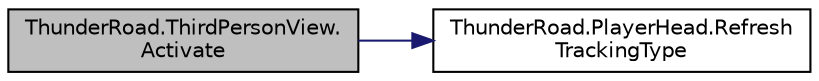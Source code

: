 digraph "ThunderRoad.ThirdPersonView.Activate"
{
 // LATEX_PDF_SIZE
  edge [fontname="Helvetica",fontsize="10",labelfontname="Helvetica",labelfontsize="10"];
  node [fontname="Helvetica",fontsize="10",shape=record];
  rankdir="LR";
  Node1 [label="ThunderRoad.ThirdPersonView.\lActivate",height=0.2,width=0.4,color="black", fillcolor="grey75", style="filled", fontcolor="black",tooltip="Activates the specified active."];
  Node1 -> Node2 [color="midnightblue",fontsize="10",style="solid",fontname="Helvetica"];
  Node2 [label="ThunderRoad.PlayerHead.Refresh\lTrackingType",height=0.2,width=0.4,color="black", fillcolor="white", style="filled",URL="$class_thunder_road_1_1_player_head.html#ae147511d94554e4b44bd94d34cfc6afb",tooltip="Refreshes the type of the tracking."];
}
